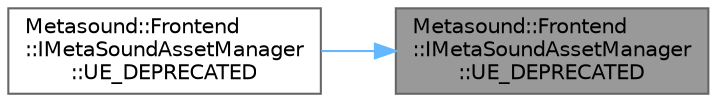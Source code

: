 digraph "Metasound::Frontend::IMetaSoundAssetManager::UE_DEPRECATED"
{
 // INTERACTIVE_SVG=YES
 // LATEX_PDF_SIZE
  bgcolor="transparent";
  edge [fontname=Helvetica,fontsize=10,labelfontname=Helvetica,labelfontsize=10];
  node [fontname=Helvetica,fontsize=10,shape=box,height=0.2,width=0.4];
  rankdir="RL";
  Node1 [id="Node000001",label="Metasound::Frontend\l::IMetaSoundAssetManager\l::UE_DEPRECATED",height=0.2,width=0.4,color="gray40", fillcolor="grey60", style="filled", fontcolor="black",tooltip=" "];
  Node1 -> Node2 [id="edge1_Node000001_Node000002",dir="back",color="steelblue1",style="solid",tooltip=" "];
  Node2 [id="Node000002",label="Metasound::Frontend\l::IMetaSoundAssetManager\l::UE_DEPRECATED",height=0.2,width=0.4,color="grey40", fillcolor="white", style="filled",URL="$d3/db2/classMetasound_1_1Frontend_1_1IMetaSoundAssetManager.html#a664b876f46fa5f9d3e8d5a7b74a8d132",tooltip=" "];
}

